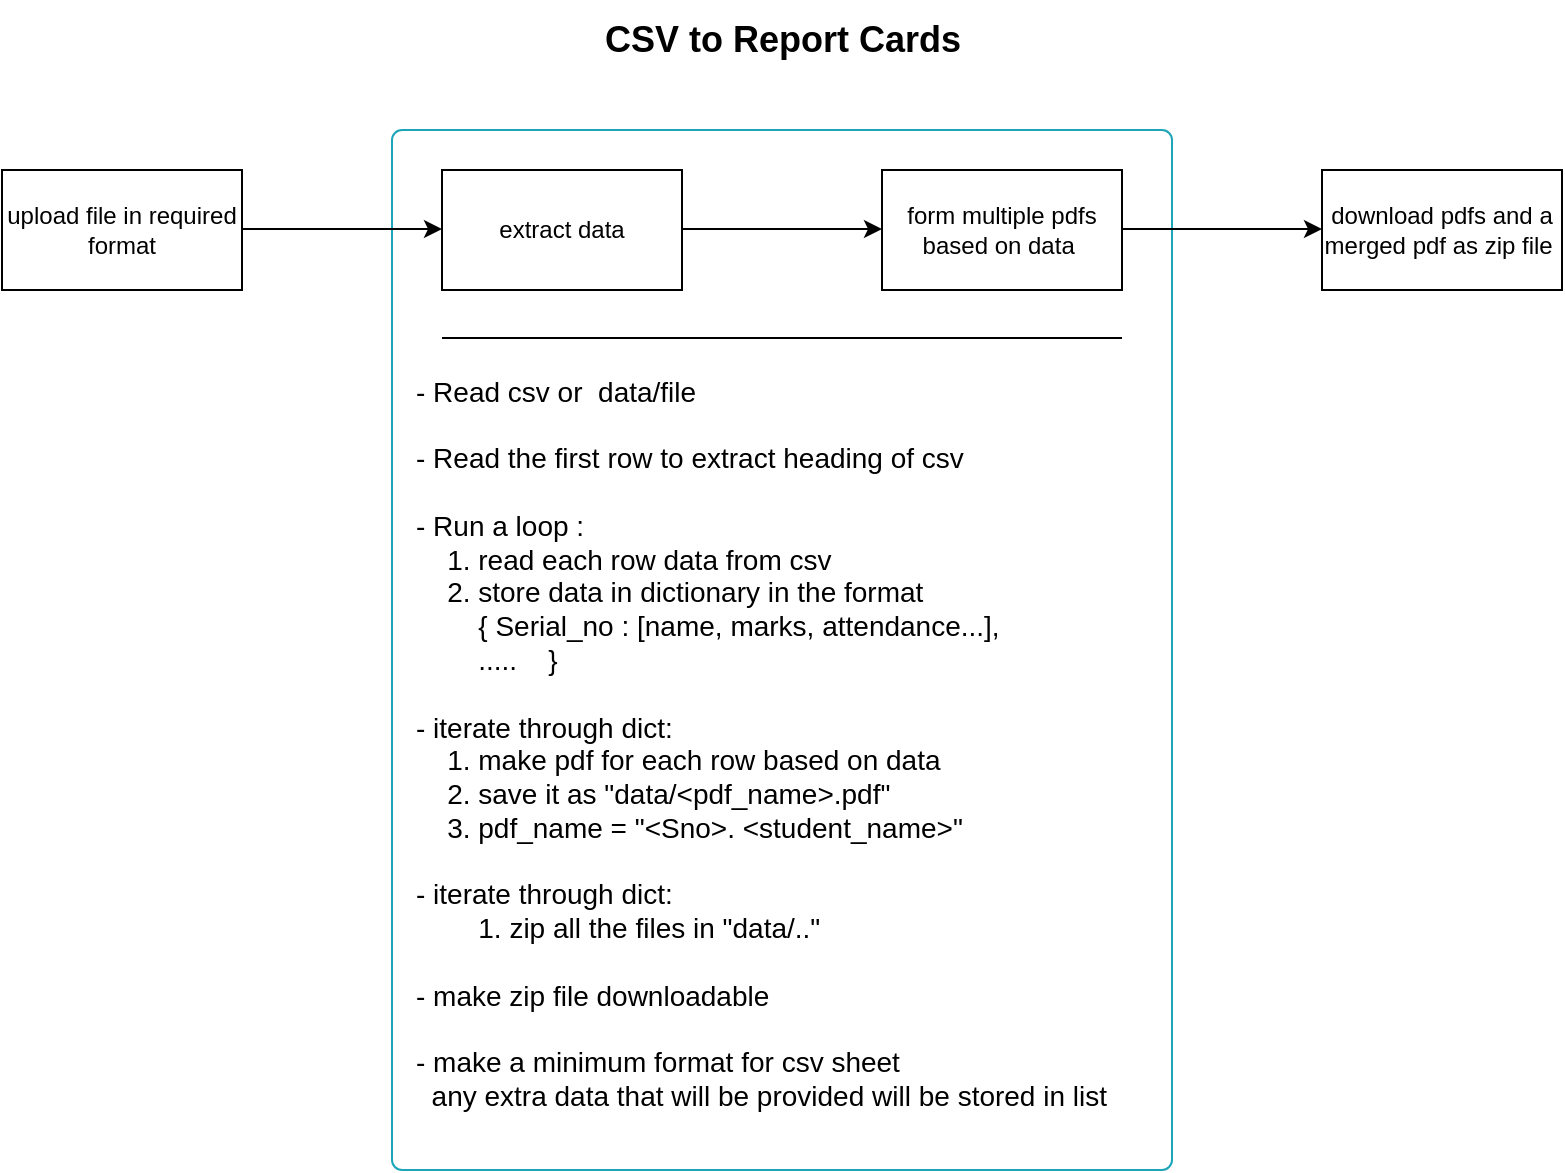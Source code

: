 <mxfile version="22.1.21" type="github">
  <diagram name="Page-1" id="flXdw0ZDYopJzzMctq2Y">
    <mxGraphModel dx="1579" dy="843" grid="1" gridSize="10" guides="1" tooltips="1" connect="1" arrows="1" fold="1" page="1" pageScale="1" pageWidth="850" pageHeight="1100" background="none" math="0" shadow="0">
      <root>
        <mxCell id="0" />
        <mxCell id="1" parent="0" />
        <mxCell id="ikfDMRuxyZGmHwGliPjW-6" value="" style="html=1;shadow=0;dashed=0;shape=mxgraph.bootstrap.rrect;rSize=5;strokeColor=#1CA5B8;strokeWidth=1;fillColor=none;fontColor=#1CA5B8;whiteSpace=wrap;align=center;verticalAlign=middle;spacingLeft=0;fontStyle=0;fontSize=16;spacing=5;" parent="1" vertex="1">
          <mxGeometry x="230" y="100" width="390" height="520" as="geometry" />
        </mxCell>
        <mxCell id="xSmLFiMG89OINPueHMhB-1" value="&lt;font style=&quot;font-size: 18px;&quot;&gt;&lt;b style=&quot;&quot;&gt;CSV to Report Cards&lt;/b&gt;&lt;/font&gt;" style="text;html=1;align=center;verticalAlign=middle;resizable=0;points=[];autosize=1;strokeColor=none;fillColor=none;" parent="1" vertex="1">
          <mxGeometry x="325" y="35" width="200" height="40" as="geometry" />
        </mxCell>
        <mxCell id="xSmLFiMG89OINPueHMhB-2" value="upload file in required format" style="whiteSpace=wrap;html=1;" parent="1" vertex="1">
          <mxGeometry x="35" y="120" width="120" height="60" as="geometry" />
        </mxCell>
        <mxCell id="xSmLFiMG89OINPueHMhB-3" value="" style="edgeStyle=none;orthogonalLoop=1;jettySize=auto;html=1;rounded=0;" parent="1" edge="1">
          <mxGeometry width="100" relative="1" as="geometry">
            <mxPoint x="155" y="149.5" as="sourcePoint" />
            <mxPoint x="255" y="149.5" as="targetPoint" />
            <Array as="points" />
          </mxGeometry>
        </mxCell>
        <mxCell id="xSmLFiMG89OINPueHMhB-4" value="extract data" style="whiteSpace=wrap;html=1;" parent="1" vertex="1">
          <mxGeometry x="255" y="120" width="120" height="60" as="geometry" />
        </mxCell>
        <mxCell id="xSmLFiMG89OINPueHMhB-6" value="" style="edgeStyle=none;orthogonalLoop=1;jettySize=auto;html=1;rounded=0;" parent="1" edge="1">
          <mxGeometry width="100" relative="1" as="geometry">
            <mxPoint x="375" y="149.5" as="sourcePoint" />
            <mxPoint x="475" y="149.5" as="targetPoint" />
            <Array as="points" />
          </mxGeometry>
        </mxCell>
        <mxCell id="xSmLFiMG89OINPueHMhB-7" value="form multiple pdfs based on data&amp;nbsp;" style="whiteSpace=wrap;html=1;" parent="1" vertex="1">
          <mxGeometry x="475" y="120" width="120" height="60" as="geometry" />
        </mxCell>
        <mxCell id="ikfDMRuxyZGmHwGliPjW-3" value="&lt;font style=&quot;font-size: 14px;&quot;&gt;&lt;br&gt;&lt;br&gt;- Read csv or&amp;nbsp; data/file&lt;br&gt;&lt;br&gt;- Read the first row to extract heading of csv&lt;br&gt;&lt;br&gt;- Run a loop :&lt;br&gt;&lt;span style=&quot;&quot;&gt;&lt;span style=&quot;&quot;&gt;&lt;span style=&quot;white-space: pre;&quot;&gt;&amp;nbsp;&amp;nbsp;&amp;nbsp;&amp;nbsp;&lt;/span&gt;&lt;/span&gt;1. read each row data from csv&lt;br&gt;&lt;span style=&quot;&quot;&gt;&lt;span style=&quot;white-space: pre;&quot;&gt;&amp;nbsp;&amp;nbsp;&amp;nbsp;&amp;nbsp;&lt;/span&gt;&lt;/span&gt;2. store data in dictionary in the format&lt;br&gt;&lt;/span&gt;&lt;span style=&quot;&quot;&gt;&lt;span style=&quot;white-space: pre;&quot;&gt;&amp;nbsp;&amp;nbsp;&amp;nbsp;&amp;nbsp;&lt;/span&gt;&lt;/span&gt;&lt;span style=&quot;&quot;&gt;&lt;span style=&quot;white-space: pre;&quot;&gt;&amp;nbsp;&amp;nbsp;&amp;nbsp;&amp;nbsp;&lt;/span&gt;&lt;/span&gt;{ Serial_no : [name, marks, attendance...],&lt;br&gt;&lt;span style=&quot;&quot;&gt;&lt;span style=&quot;white-space: pre;&quot;&gt;&amp;nbsp;&amp;nbsp;&amp;nbsp;&amp;nbsp;&lt;/span&gt;&lt;/span&gt;&lt;span style=&quot;&quot;&gt;&lt;span style=&quot;white-space: pre;&quot;&gt;&amp;nbsp;&amp;nbsp;&amp;nbsp;&amp;nbsp;&lt;/span&gt;&lt;/span&gt;.....&lt;span style=&quot;&quot;&gt;&lt;span style=&quot;white-space: pre;&quot;&gt;&amp;nbsp;&amp;nbsp;&amp;nbsp;&amp;nbsp;&lt;/span&gt;&lt;/span&gt;}&amp;nbsp;&lt;br&gt;&lt;br&gt;- iterate through dict:&lt;br&gt;&lt;span style=&quot;&quot;&gt;&lt;span style=&quot;white-space: pre;&quot;&gt;&amp;nbsp;&amp;nbsp;&amp;nbsp;&amp;nbsp;&lt;/span&gt;&lt;/span&gt;1. make pdf for each row based on data&lt;br&gt;&lt;span style=&quot;&quot;&gt;&lt;span style=&quot;white-space: pre;&quot;&gt;&amp;nbsp;&amp;nbsp;&amp;nbsp;&amp;nbsp;&lt;/span&gt;&lt;/span&gt;2. save it as &quot;data/&amp;lt;pdf_name&amp;gt;.pdf&quot;&lt;br&gt;&lt;span style=&quot;&quot;&gt;&lt;span style=&quot;white-space: pre;&quot;&gt;&amp;nbsp;&amp;nbsp;&amp;nbsp;&amp;nbsp;&lt;/span&gt;&lt;/span&gt;3. pdf_name = &quot;&amp;lt;Sno&amp;gt;. &amp;lt;student_name&amp;gt;&quot;&lt;br&gt;&lt;br&gt;- iterate through dict:&lt;br&gt;&lt;span style=&quot;white-space: pre;&quot;&gt;&#x9;&lt;/span&gt;1. zip all the files in &quot;data/..&quot;&lt;br&gt;&lt;br&gt;- make zip file downloadable&lt;br&gt;&lt;br&gt;- make a minimum format for csv sheet&lt;br&gt;&amp;nbsp; any extra data that will be provided will be stored in list&lt;br&gt;&lt;/font&gt;" style="text;html=1;align=left;verticalAlign=middle;resizable=0;points=[];autosize=1;strokeColor=none;fillColor=none;" parent="1" vertex="1">
          <mxGeometry x="240" y="180" width="370" height="420" as="geometry" />
        </mxCell>
        <mxCell id="xSmLFiMG89OINPueHMhB-9" value="" style="edgeStyle=none;orthogonalLoop=1;jettySize=auto;html=1;rounded=0;" parent="1" edge="1">
          <mxGeometry width="100" relative="1" as="geometry">
            <mxPoint x="595" y="149.5" as="sourcePoint" />
            <mxPoint x="695" y="149.5" as="targetPoint" />
            <Array as="points" />
          </mxGeometry>
        </mxCell>
        <mxCell id="xSmLFiMG89OINPueHMhB-10" value="download pdfs and a merged pdf as zip file&amp;nbsp;" style="whiteSpace=wrap;html=1;" parent="1" vertex="1">
          <mxGeometry x="695" y="120" width="120" height="60" as="geometry" />
        </mxCell>
        <mxCell id="ikfDMRuxyZGmHwGliPjW-8" value="" style="line;strokeWidth=1;fillColor=none;align=left;verticalAlign=middle;spacingTop=-1;spacingLeft=3;spacingRight=3;rotatable=0;labelPosition=right;points=[];portConstraint=eastwest;strokeColor=inherit;" parent="1" vertex="1">
          <mxGeometry x="255" y="200" width="340" height="8" as="geometry" />
        </mxCell>
      </root>
    </mxGraphModel>
  </diagram>
</mxfile>
